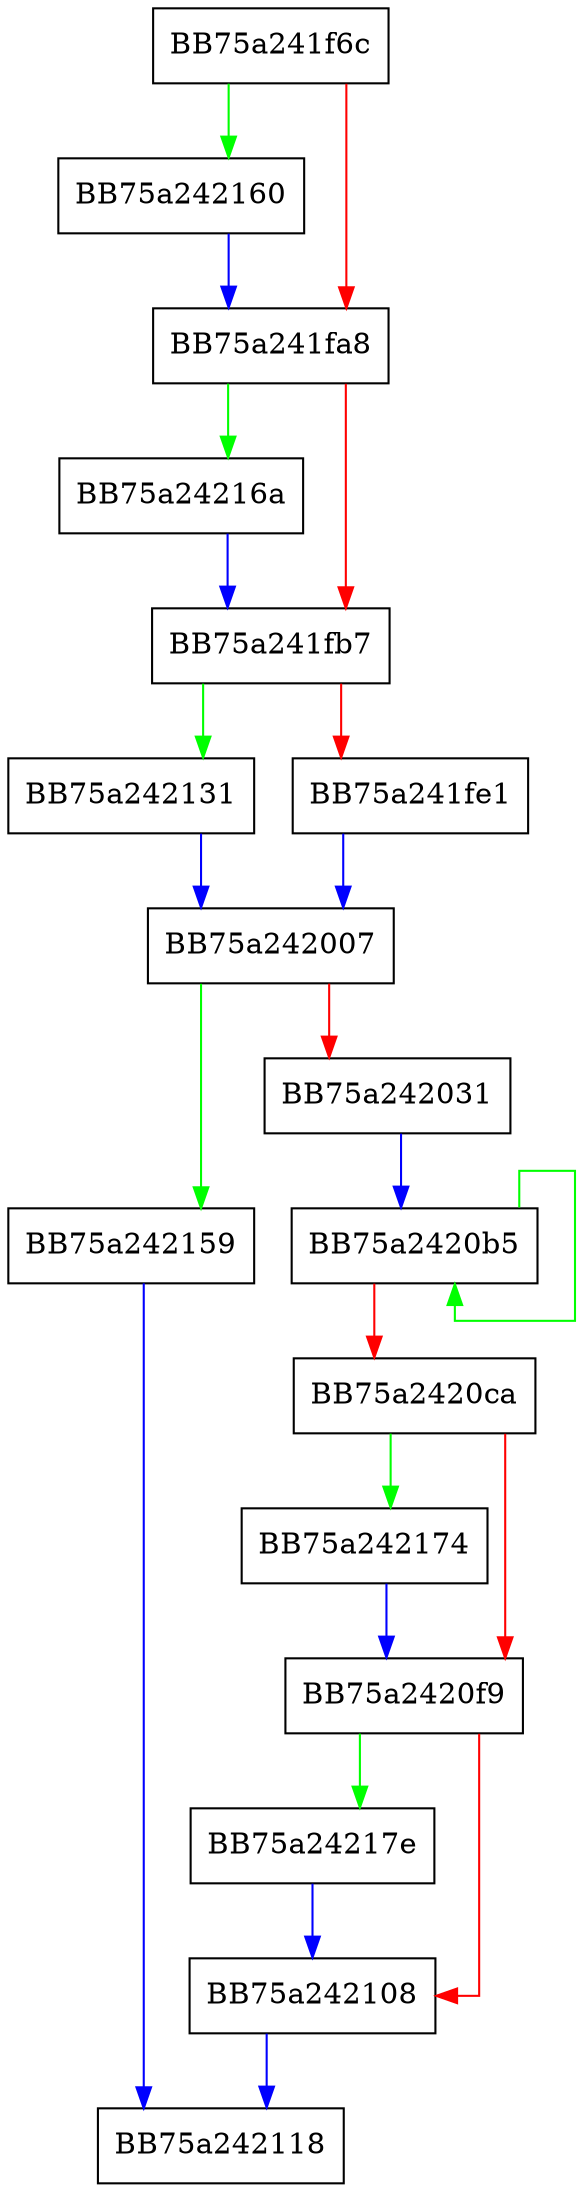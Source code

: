 digraph init {
  node [shape="box"];
  graph [splines=ortho];
  BB75a241f6c -> BB75a242160 [color="green"];
  BB75a241f6c -> BB75a241fa8 [color="red"];
  BB75a241fa8 -> BB75a24216a [color="green"];
  BB75a241fa8 -> BB75a241fb7 [color="red"];
  BB75a241fb7 -> BB75a242131 [color="green"];
  BB75a241fb7 -> BB75a241fe1 [color="red"];
  BB75a241fe1 -> BB75a242007 [color="blue"];
  BB75a242007 -> BB75a242159 [color="green"];
  BB75a242007 -> BB75a242031 [color="red"];
  BB75a242031 -> BB75a2420b5 [color="blue"];
  BB75a2420b5 -> BB75a2420b5 [color="green"];
  BB75a2420b5 -> BB75a2420ca [color="red"];
  BB75a2420ca -> BB75a242174 [color="green"];
  BB75a2420ca -> BB75a2420f9 [color="red"];
  BB75a2420f9 -> BB75a24217e [color="green"];
  BB75a2420f9 -> BB75a242108 [color="red"];
  BB75a242108 -> BB75a242118 [color="blue"];
  BB75a242131 -> BB75a242007 [color="blue"];
  BB75a242159 -> BB75a242118 [color="blue"];
  BB75a242160 -> BB75a241fa8 [color="blue"];
  BB75a24216a -> BB75a241fb7 [color="blue"];
  BB75a242174 -> BB75a2420f9 [color="blue"];
  BB75a24217e -> BB75a242108 [color="blue"];
}